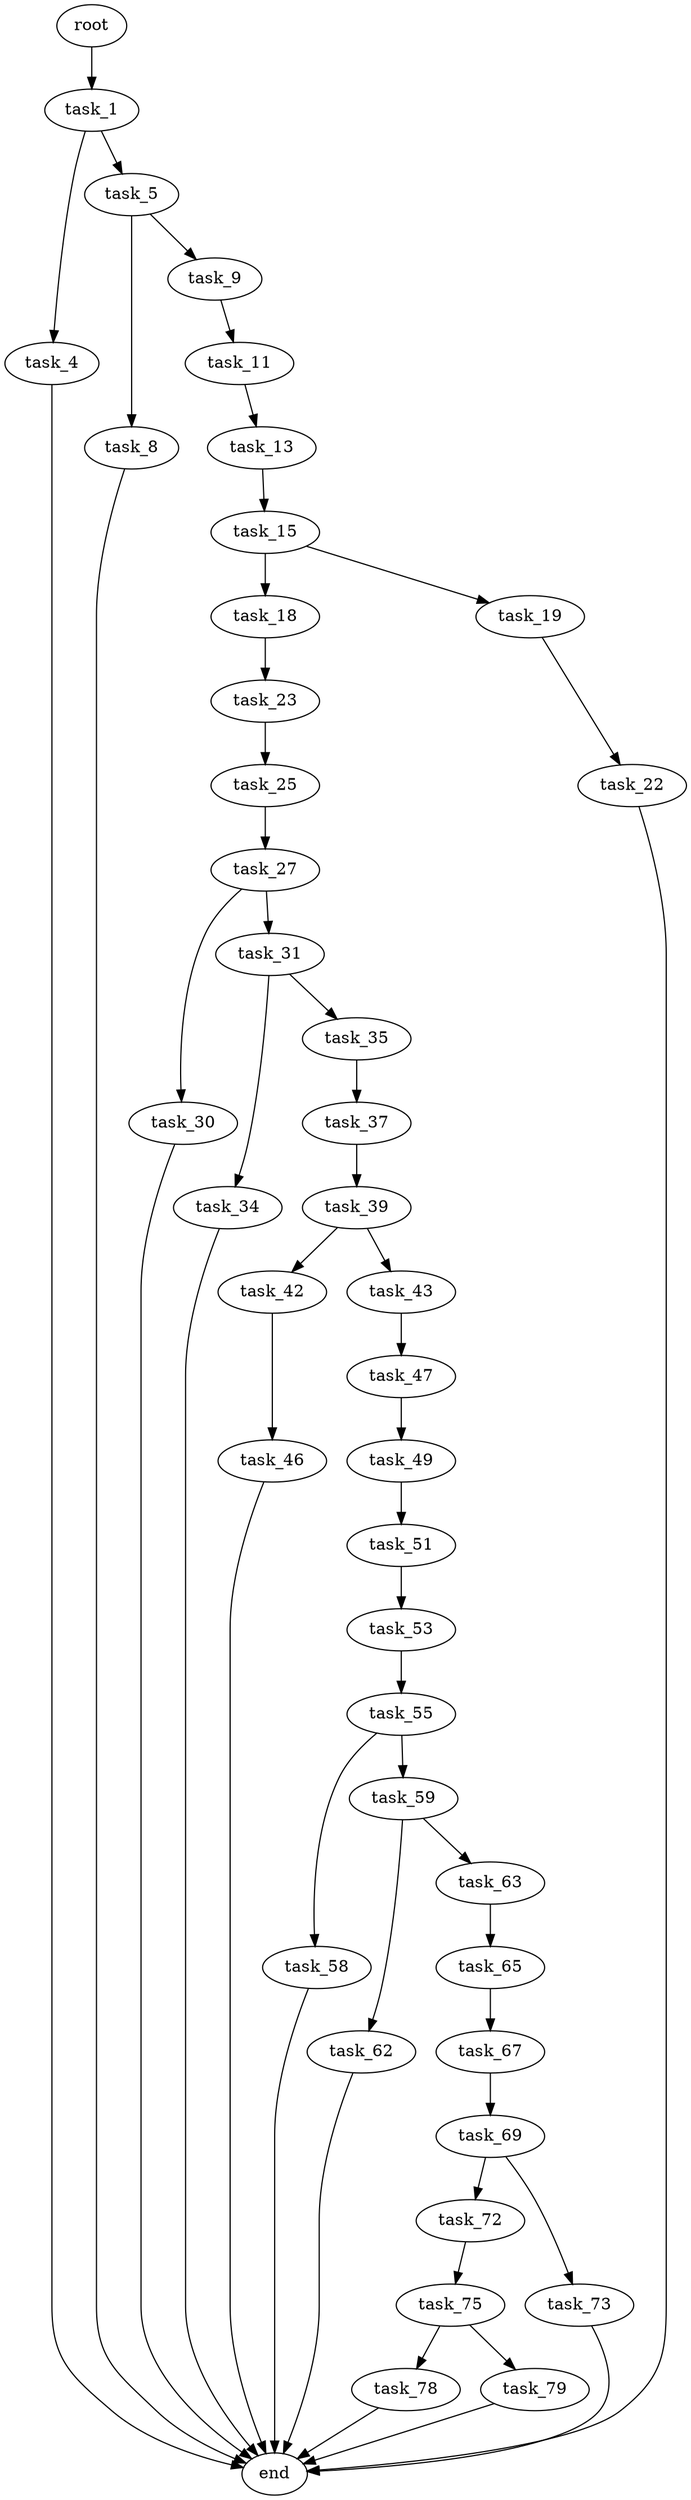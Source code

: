 digraph G {
  root [size="0.000000"];
  task_1 [size="877554493014.000000"];
  task_4 [size="782757789696.000000"];
  task_5 [size="38447994369.000000"];
  task_8 [size="4513239347.000000"];
  task_9 [size="8589934592.000000"];
  task_11 [size="1073741824000.000000"];
  task_13 [size="585328696434.000000"];
  task_15 [size="1212902371.000000"];
  task_18 [size="549755813888.000000"];
  task_19 [size="58282537446.000000"];
  task_22 [size="68719476736.000000"];
  task_23 [size="11721744482.000000"];
  task_25 [size="134217728000.000000"];
  task_27 [size="34938515632.000000"];
  task_30 [size="68719476736.000000"];
  task_31 [size="28991029248.000000"];
  task_34 [size="23531787485.000000"];
  task_35 [size="231928233984.000000"];
  task_37 [size="30770591609.000000"];
  task_39 [size="42440292820.000000"];
  task_42 [size="211047903745.000000"];
  task_43 [size="368293445632.000000"];
  task_46 [size="5356596049.000000"];
  task_47 [size="423905325277.000000"];
  task_49 [size="141478246698.000000"];
  task_51 [size="301957501567.000000"];
  task_53 [size="7797174825.000000"];
  task_55 [size="26195510413.000000"];
  task_58 [size="28991029248.000000"];
  task_59 [size="368293445632.000000"];
  task_62 [size="3781582329.000000"];
  task_63 [size="1073741824000.000000"];
  task_65 [size="25146912103.000000"];
  task_67 [size="18902013815.000000"];
  task_69 [size="1726984053.000000"];
  task_72 [size="782757789696.000000"];
  task_73 [size="2981381712.000000"];
  task_75 [size="1349254175295.000000"];
  task_78 [size="8281872085.000000"];
  task_79 [size="108421807386.000000"];
  end [size="0.000000"];

  root -> task_1 [size="1.000000"];
  task_1 -> task_4 [size="838860800.000000"];
  task_1 -> task_5 [size="838860800.000000"];
  task_4 -> end [size="1.000000"];
  task_5 -> task_8 [size="838860800.000000"];
  task_5 -> task_9 [size="838860800.000000"];
  task_8 -> end [size="1.000000"];
  task_9 -> task_11 [size="33554432.000000"];
  task_11 -> task_13 [size="838860800.000000"];
  task_13 -> task_15 [size="411041792.000000"];
  task_15 -> task_18 [size="134217728.000000"];
  task_15 -> task_19 [size="134217728.000000"];
  task_18 -> task_23 [size="536870912.000000"];
  task_19 -> task_22 [size="75497472.000000"];
  task_22 -> end [size="1.000000"];
  task_23 -> task_25 [size="301989888.000000"];
  task_25 -> task_27 [size="209715200.000000"];
  task_27 -> task_30 [size="838860800.000000"];
  task_27 -> task_31 [size="838860800.000000"];
  task_30 -> end [size="1.000000"];
  task_31 -> task_34 [size="75497472.000000"];
  task_31 -> task_35 [size="75497472.000000"];
  task_34 -> end [size="1.000000"];
  task_35 -> task_37 [size="301989888.000000"];
  task_37 -> task_39 [size="33554432.000000"];
  task_39 -> task_42 [size="33554432.000000"];
  task_39 -> task_43 [size="33554432.000000"];
  task_42 -> task_46 [size="301989888.000000"];
  task_43 -> task_47 [size="411041792.000000"];
  task_46 -> end [size="1.000000"];
  task_47 -> task_49 [size="536870912.000000"];
  task_49 -> task_51 [size="301989888.000000"];
  task_51 -> task_53 [size="411041792.000000"];
  task_53 -> task_55 [size="679477248.000000"];
  task_55 -> task_58 [size="411041792.000000"];
  task_55 -> task_59 [size="411041792.000000"];
  task_58 -> end [size="1.000000"];
  task_59 -> task_62 [size="411041792.000000"];
  task_59 -> task_63 [size="411041792.000000"];
  task_62 -> end [size="1.000000"];
  task_63 -> task_65 [size="838860800.000000"];
  task_65 -> task_67 [size="75497472.000000"];
  task_67 -> task_69 [size="411041792.000000"];
  task_69 -> task_72 [size="33554432.000000"];
  task_69 -> task_73 [size="33554432.000000"];
  task_72 -> task_75 [size="679477248.000000"];
  task_73 -> end [size="1.000000"];
  task_75 -> task_78 [size="838860800.000000"];
  task_75 -> task_79 [size="838860800.000000"];
  task_78 -> end [size="1.000000"];
  task_79 -> end [size="1.000000"];
}
